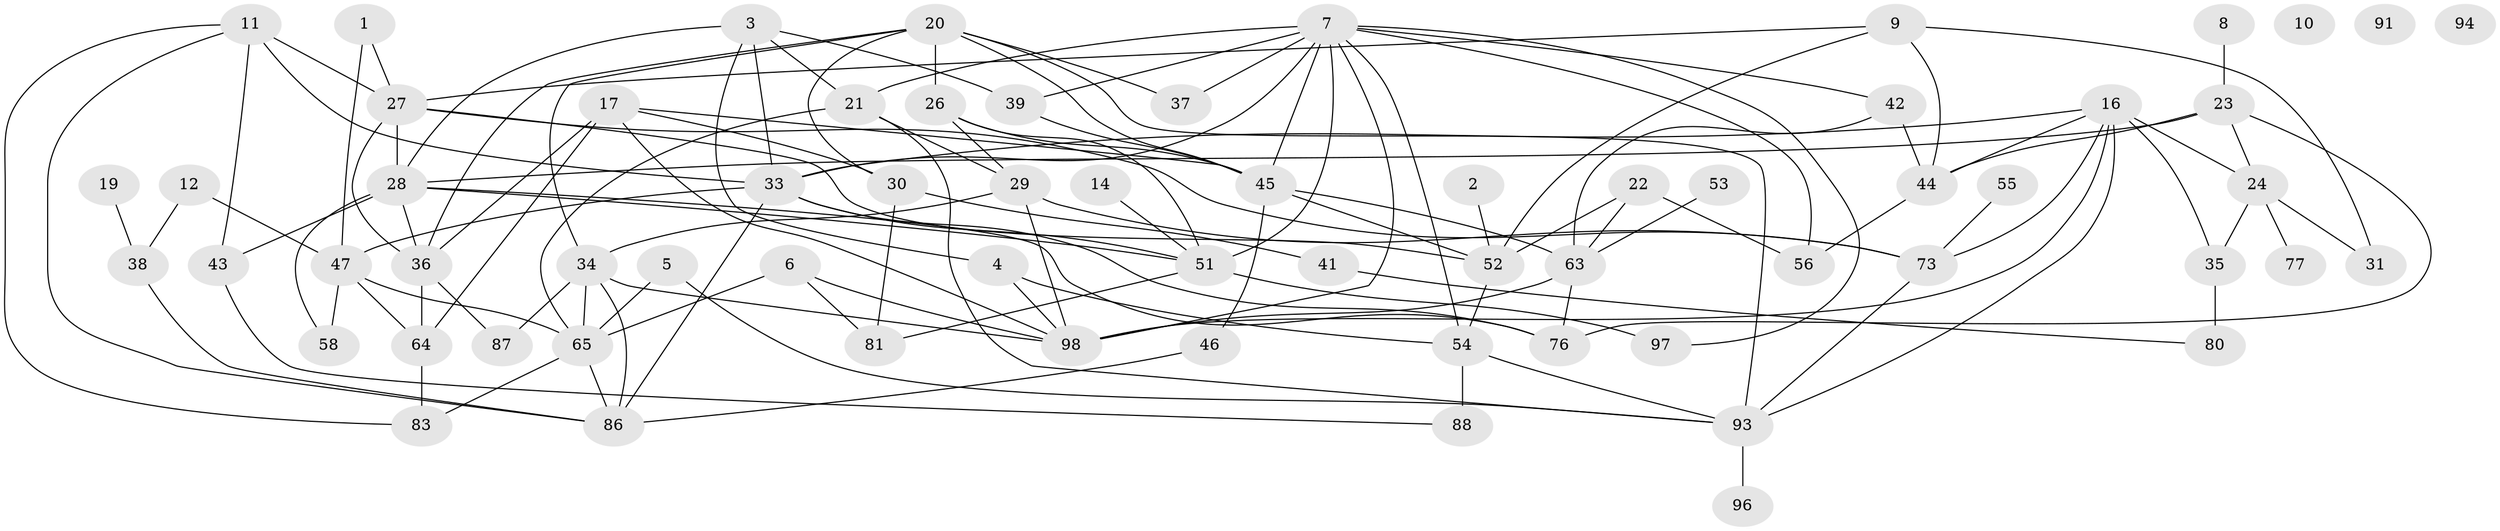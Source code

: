 // Generated by graph-tools (version 1.1) at 2025/23/03/03/25 07:23:28]
// undirected, 66 vertices, 128 edges
graph export_dot {
graph [start="1"]
  node [color=gray90,style=filled];
  1 [super="+13"];
  2;
  3;
  4 [super="+18"];
  5;
  6 [super="+61"];
  7 [super="+82"];
  8 [super="+15"];
  9 [super="+79"];
  10;
  11;
  12;
  14;
  16 [super="+71"];
  17 [super="+32"];
  19 [super="+90"];
  20 [super="+40"];
  21 [super="+25"];
  22;
  23 [super="+50"];
  24 [super="+49"];
  26 [super="+78"];
  27 [super="+57"];
  28 [super="+70"];
  29 [super="+92"];
  30 [super="+69"];
  31 [super="+75"];
  33 [super="+67"];
  34 [super="+74"];
  35 [super="+85"];
  36 [super="+62"];
  37;
  38 [super="+68"];
  39;
  41;
  42;
  43;
  44 [super="+48"];
  45 [super="+95"];
  46;
  47 [super="+59"];
  51 [super="+66"];
  52 [super="+72"];
  53;
  54 [super="+60"];
  55;
  56;
  58;
  63 [super="+84"];
  64;
  65;
  73;
  76;
  77;
  80;
  81 [super="+100"];
  83;
  86;
  87;
  88 [super="+89"];
  91;
  93 [super="+99"];
  94;
  96;
  97;
  98;
  1 -- 47;
  1 -- 27;
  2 -- 52;
  3 -- 4;
  3 -- 21;
  3 -- 28;
  3 -- 33;
  3 -- 39;
  4 -- 98;
  4 -- 54;
  5 -- 65;
  5 -- 93;
  6 -- 65;
  6 -- 81;
  6 -- 98;
  7 -- 21;
  7 -- 33;
  7 -- 39;
  7 -- 54;
  7 -- 98;
  7 -- 97;
  7 -- 51;
  7 -- 37;
  7 -- 56;
  7 -- 42;
  7 -- 45;
  8 -- 23;
  9 -- 27;
  9 -- 31;
  9 -- 52;
  9 -- 44;
  11 -- 43;
  11 -- 83;
  11 -- 86;
  11 -- 33;
  11 -- 27;
  12 -- 38;
  12 -- 47;
  14 -- 51;
  16 -- 33;
  16 -- 44 [weight=2];
  16 -- 93 [weight=2];
  16 -- 98;
  16 -- 35;
  16 -- 73;
  16 -- 24;
  17 -- 36;
  17 -- 45;
  17 -- 64;
  17 -- 98;
  17 -- 30;
  19 -- 38;
  20 -- 93;
  20 -- 26;
  20 -- 45;
  20 -- 37;
  20 -- 36;
  20 -- 30;
  20 -- 34;
  21 -- 65;
  21 -- 29;
  21 -- 93;
  22 -- 56;
  22 -- 63;
  22 -- 52;
  23 -- 24;
  23 -- 44;
  23 -- 76;
  23 -- 28;
  24 -- 35;
  24 -- 77;
  24 -- 31;
  26 -- 45;
  26 -- 51;
  26 -- 29;
  27 -- 52;
  27 -- 36;
  27 -- 73;
  27 -- 28;
  28 -- 43;
  28 -- 51;
  28 -- 58;
  28 -- 76;
  28 -- 36;
  29 -- 73;
  29 -- 98;
  29 -- 34;
  30 -- 41;
  30 -- 81;
  33 -- 76;
  33 -- 86;
  33 -- 51 [weight=2];
  33 -- 47;
  34 -- 87;
  34 -- 65;
  34 -- 98;
  34 -- 86;
  35 -- 80;
  36 -- 64;
  36 -- 87;
  38 -- 86;
  39 -- 45;
  41 -- 80;
  42 -- 44;
  42 -- 63;
  43 -- 88;
  44 -- 56;
  45 -- 46;
  45 -- 63;
  45 -- 52;
  46 -- 86;
  47 -- 64;
  47 -- 65;
  47 -- 58;
  51 -- 81;
  51 -- 97;
  52 -- 54 [weight=2];
  53 -- 63;
  54 -- 88 [weight=2];
  54 -- 93;
  55 -- 73;
  63 -- 98;
  63 -- 76;
  64 -- 83;
  65 -- 83;
  65 -- 86;
  73 -- 93;
  93 -- 96;
}

